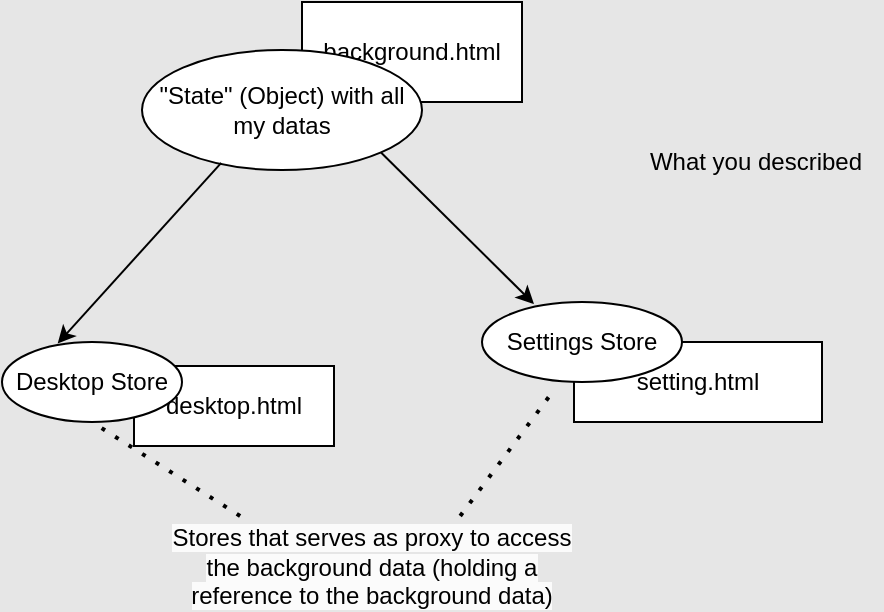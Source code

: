 <mxfile version="20.8.0" type="device"><diagram id="JjiMyXWoBM-Ug4BHyf31" name="Page-1"><mxGraphModel dx="2226" dy="772" grid="1" gridSize="10" guides="1" tooltips="1" connect="1" arrows="1" fold="1" page="1" pageScale="1" pageWidth="827" pageHeight="1169" background="#E6E6E6" math="0" shadow="0"><root><mxCell id="0"/><mxCell id="1" parent="0"/><mxCell id="wvm_fO4YYTEZ4Ev1Zfm4-1" value="background.html" style="rounded=0;whiteSpace=wrap;html=1;" parent="1" vertex="1"><mxGeometry x="120" y="20" width="110" height="50" as="geometry"/></mxCell><mxCell id="wvm_fO4YYTEZ4Ev1Zfm4-2" value="desktop.html" style="rounded=0;whiteSpace=wrap;html=1;" parent="1" vertex="1"><mxGeometry x="36" y="202" width="100" height="40" as="geometry"/></mxCell><mxCell id="wvm_fO4YYTEZ4Ev1Zfm4-3" value="setting.html" style="rounded=0;whiteSpace=wrap;html=1;" parent="1" vertex="1"><mxGeometry x="256" y="190" width="124" height="40" as="geometry"/></mxCell><mxCell id="wvm_fO4YYTEZ4Ev1Zfm4-4" value="What you described" style="text;html=1;strokeColor=none;fillColor=none;align=center;verticalAlign=middle;whiteSpace=wrap;rounded=0;" parent="1" vertex="1"><mxGeometry x="284" y="80" width="126" height="40" as="geometry"/></mxCell><mxCell id="wvm_fO4YYTEZ4Ev1Zfm4-10" value="&quot;State&quot; (Object) with all my datas" style="ellipse;whiteSpace=wrap;html=1;" parent="1" vertex="1"><mxGeometry x="40" y="44" width="140" height="60" as="geometry"/></mxCell><mxCell id="wvm_fO4YYTEZ4Ev1Zfm4-11" value="" style="endArrow=classic;html=1;rounded=0;exitX=1;exitY=1;exitDx=0;exitDy=0;entryX=0.26;entryY=0.025;entryDx=0;entryDy=0;entryPerimeter=0;" parent="1" source="wvm_fO4YYTEZ4Ev1Zfm4-10" target="wvm_fO4YYTEZ4Ev1Zfm4-48" edge="1"><mxGeometry width="50" height="50" relative="1" as="geometry"><mxPoint x="160" y="110" as="sourcePoint"/><mxPoint x="240" y="150" as="targetPoint"/></mxGeometry></mxCell><mxCell id="wvm_fO4YYTEZ4Ev1Zfm4-12" value="" style="endArrow=classic;html=1;rounded=0;entryX=0.309;entryY=0.02;entryDx=0;entryDy=0;exitX=0.283;exitY=0.94;exitDx=0;exitDy=0;exitPerimeter=0;entryPerimeter=0;" parent="1" source="wvm_fO4YYTEZ4Ev1Zfm4-10" target="wvm_fO4YYTEZ4Ev1Zfm4-49" edge="1"><mxGeometry width="50" height="50" relative="1" as="geometry"><mxPoint x="143.213" y="110.678" as="sourcePoint"/><mxPoint x="272" y="208" as="targetPoint"/></mxGeometry></mxCell><mxCell id="wvm_fO4YYTEZ4Ev1Zfm4-48" value="Settings Store" style="ellipse;whiteSpace=wrap;html=1;" parent="1" vertex="1"><mxGeometry x="210" y="170" width="100" height="40" as="geometry"/></mxCell><mxCell id="wvm_fO4YYTEZ4Ev1Zfm4-49" value="Desktop Store" style="ellipse;whiteSpace=wrap;html=1;" parent="1" vertex="1"><mxGeometry x="-30" y="190" width="90" height="40" as="geometry"/></mxCell><mxCell id="jNNvqGdv5r4HdhdgCDze-1" value="&lt;br&gt;&lt;span style=&quot;color: rgb(0, 0, 0); font-family: Helvetica; font-size: 12px; font-style: normal; font-variant-ligatures: normal; font-variant-caps: normal; font-weight: 400; letter-spacing: normal; orphans: 2; text-align: center; text-indent: 0px; text-transform: none; widows: 2; word-spacing: 0px; -webkit-text-stroke-width: 0px; background-color: rgb(251, 251, 251); text-decoration-thickness: initial; text-decoration-style: initial; text-decoration-color: initial; float: none; display: inline !important;&quot;&gt;Stores that serves as proxy to access the background data (holding a reference to the background data)&lt;/span&gt;&lt;br&gt;" style="text;html=1;strokeColor=none;fillColor=none;align=center;verticalAlign=middle;whiteSpace=wrap;rounded=0;" vertex="1" parent="1"><mxGeometry x="50" y="280" width="210" height="30" as="geometry"/></mxCell><mxCell id="jNNvqGdv5r4HdhdgCDze-2" value="" style="endArrow=none;dashed=1;html=1;dashPattern=1 3;strokeWidth=2;rounded=0;entryX=0.36;entryY=1.1;entryDx=0;entryDy=0;entryPerimeter=0;exitX=0.71;exitY=-0.1;exitDx=0;exitDy=0;exitPerimeter=0;" edge="1" parent="1" source="jNNvqGdv5r4HdhdgCDze-1" target="wvm_fO4YYTEZ4Ev1Zfm4-48"><mxGeometry width="50" height="50" relative="1" as="geometry"><mxPoint x="110" y="240" as="sourcePoint"/><mxPoint x="160" y="190" as="targetPoint"/></mxGeometry></mxCell><mxCell id="jNNvqGdv5r4HdhdgCDze-3" value="" style="endArrow=none;dashed=1;html=1;dashPattern=1 3;strokeWidth=2;rounded=0;entryX=0.5;entryY=1;entryDx=0;entryDy=0;exitX=0.186;exitY=-0.1;exitDx=0;exitDy=0;exitPerimeter=0;" edge="1" parent="1" source="jNNvqGdv5r4HdhdgCDze-1" target="wvm_fO4YYTEZ4Ev1Zfm4-49"><mxGeometry width="50" height="50" relative="1" as="geometry"><mxPoint x="110" y="240" as="sourcePoint"/><mxPoint x="160" y="190" as="targetPoint"/></mxGeometry></mxCell></root></mxGraphModel></diagram></mxfile>